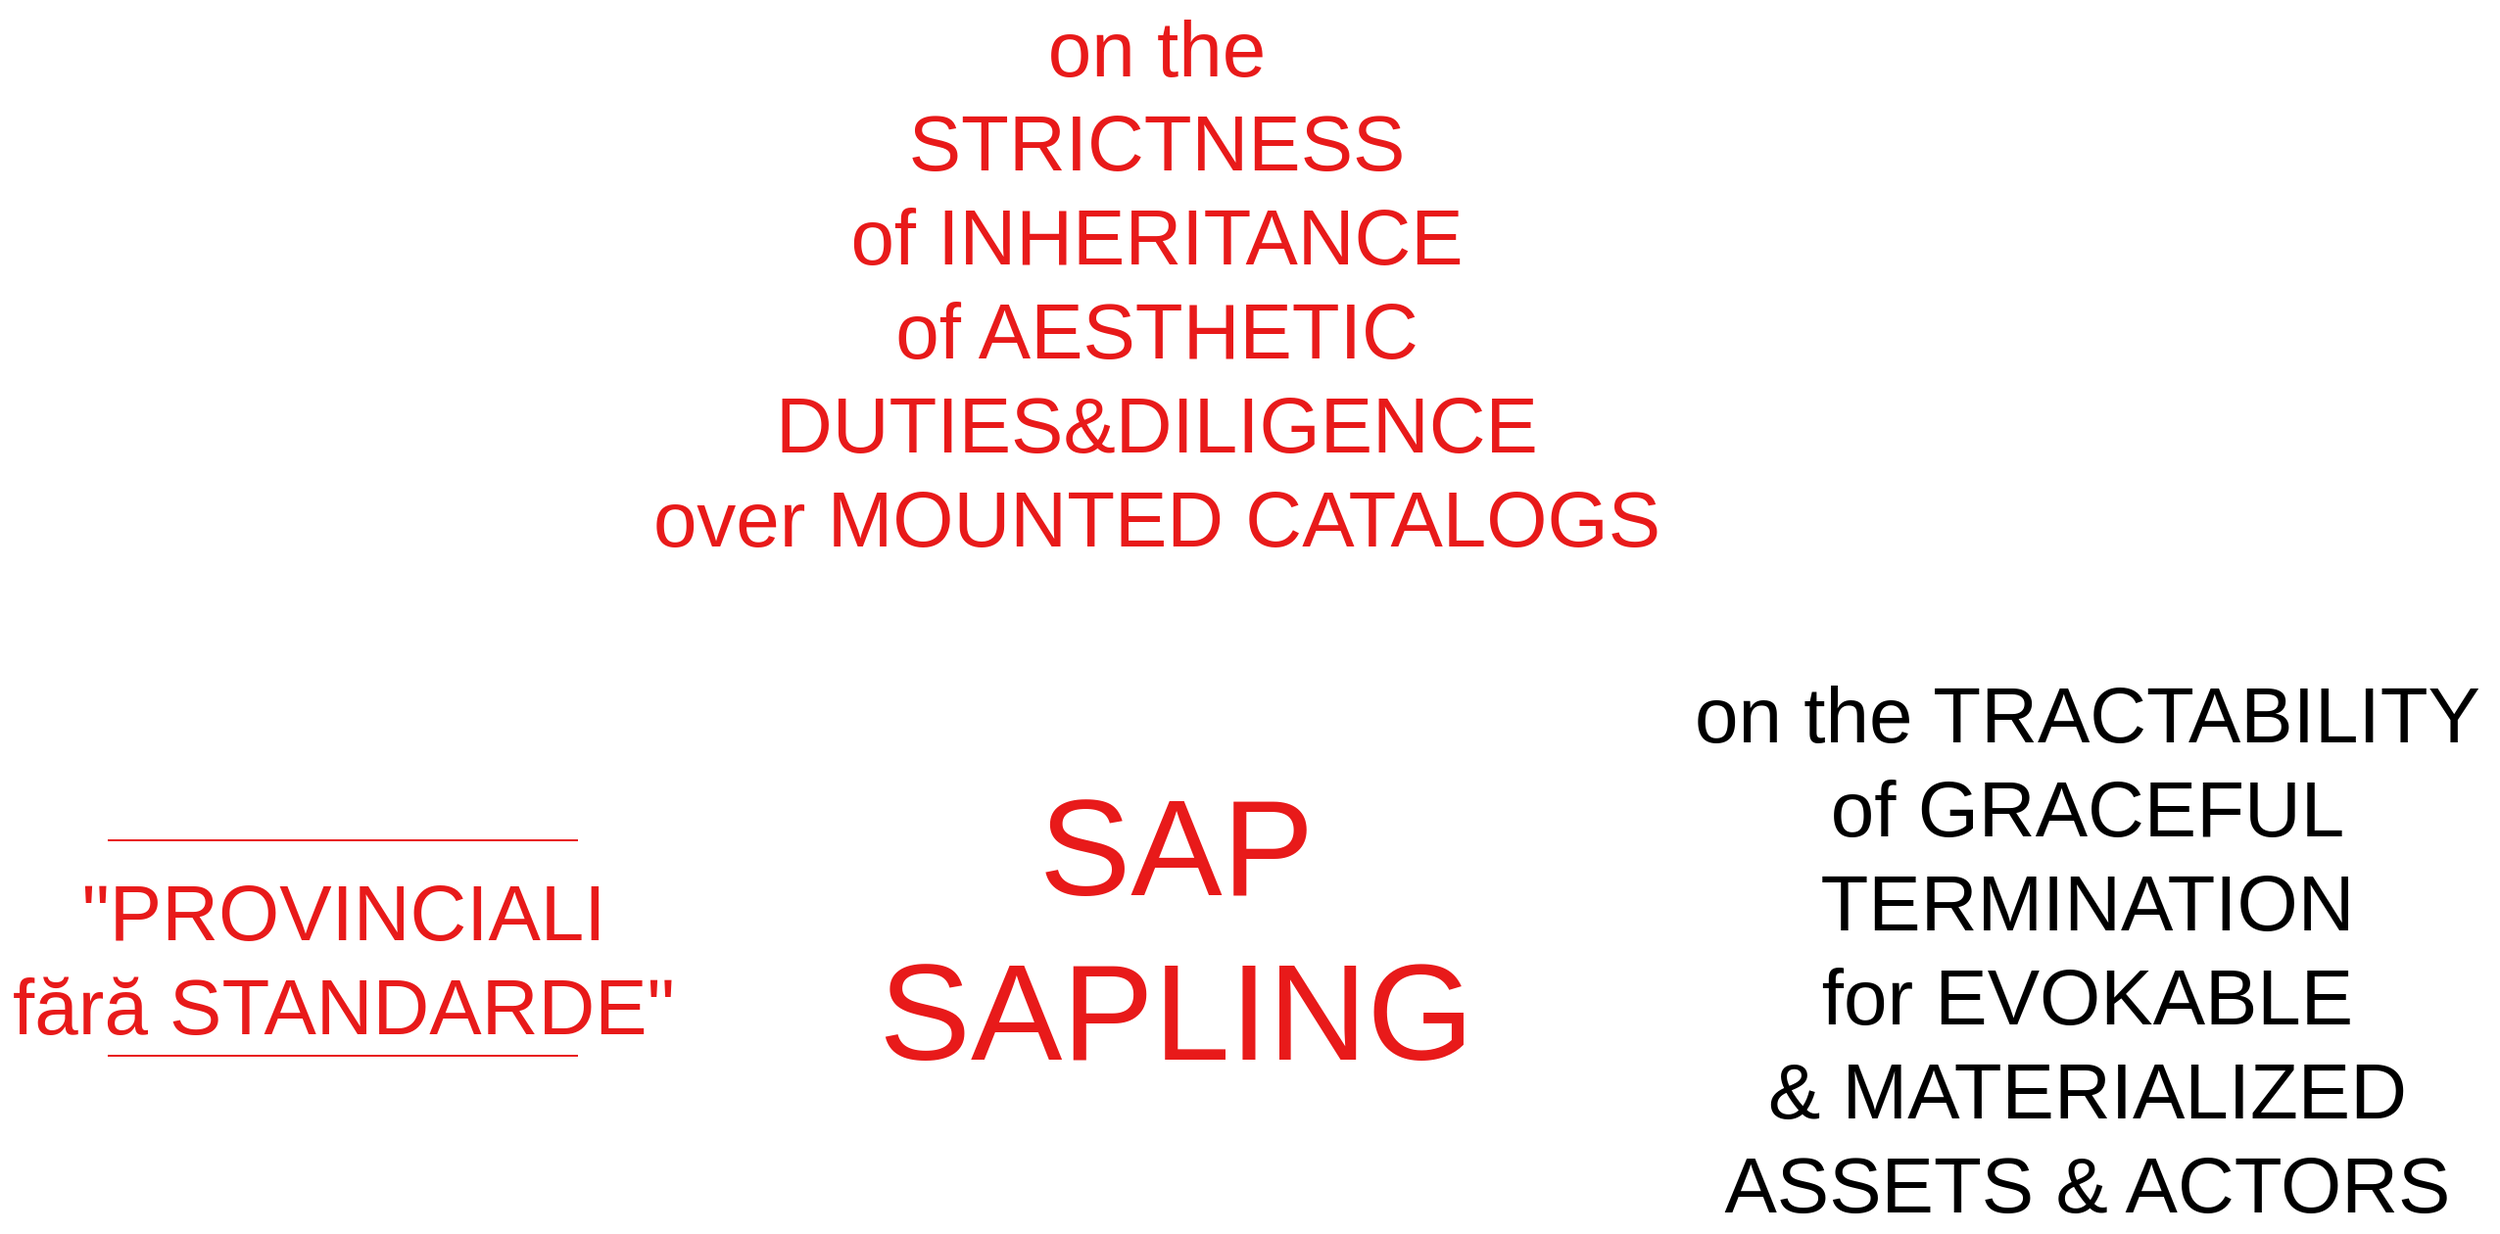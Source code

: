 <mxfile version="17.5.0" type="github">
  <diagram id="Ty37KJoh0qrMDO4vlUZ7" name="Page-1">
    <mxGraphModel dx="1489" dy="739" grid="1" gridSize="10" guides="1" tooltips="1" connect="1" arrows="1" fold="1" page="1" pageScale="1" pageWidth="850" pageHeight="1100" math="0" shadow="0">
      <root>
        <mxCell id="0" />
        <mxCell id="1" parent="0" />
        <mxCell id="Me4q6CeQ5JklDkPvo_PF-1" value="&lt;font style=&quot;font-size: 40px&quot; color=&quot;#e81a1a&quot;&gt;on the&lt;br&gt;STRICTNESS&lt;br&gt;of INHERITANCE&lt;br&gt;of AESTHETIC&lt;br&gt;DUTIES&amp;amp;DILIGENCE&lt;br&gt;over MOUNTED CATALOGS&lt;br&gt;&lt;/font&gt;" style="text;html=1;align=center;verticalAlign=middle;resizable=0;points=[];autosize=1;strokeColor=none;fillColor=none;" parent="1" vertex="1">
          <mxGeometry x="5" y="135" width="530" height="150" as="geometry" />
        </mxCell>
        <mxCell id="Me4q6CeQ5JklDkPvo_PF-3" value="&quot;PROVINCIALI&lt;br&gt;fără STANDARDE&quot;" style="text;html=1;align=center;verticalAlign=middle;resizable=0;points=[];autosize=1;strokeColor=none;fillColor=none;fontSize=40;fontColor=#E81A1A;" parent="1" vertex="1">
          <mxGeometry x="-320" y="505" width="350" height="100" as="geometry" />
        </mxCell>
        <mxCell id="Me4q6CeQ5JklDkPvo_PF-4" value="" style="endArrow=none;html=1;rounded=0;fontSize=40;fontColor=#E81A1A;strokeColor=#E81A1A;" parent="1" edge="1">
          <mxGeometry width="50" height="50" relative="1" as="geometry">
            <mxPoint x="-265" y="495" as="sourcePoint" />
            <mxPoint x="-25" y="495" as="targetPoint" />
          </mxGeometry>
        </mxCell>
        <mxCell id="Me4q6CeQ5JklDkPvo_PF-5" value="" style="endArrow=none;html=1;rounded=0;fontSize=40;fontColor=#E81A1A;strokeColor=#E81A1A;" parent="1" edge="1">
          <mxGeometry width="50" height="50" relative="1" as="geometry">
            <mxPoint x="-265" y="605" as="sourcePoint" />
            <mxPoint x="-25" y="605" as="targetPoint" />
          </mxGeometry>
        </mxCell>
        <mxCell id="Me4q6CeQ5JklDkPvo_PF-6" value="&lt;font color=&quot;#000000&quot;&gt;on the TRACTABILITY&lt;br&gt;of GRACEFUL&lt;br&gt;TERMINATION&lt;br&gt;for EVOKABLE&lt;br&gt;&amp;amp; MATERIALIZED&lt;br&gt;ASSETS &amp;amp; ACTORS&lt;/font&gt;" style="text;html=1;align=center;verticalAlign=middle;resizable=0;points=[];autosize=1;strokeColor=none;fillColor=none;fontSize=40;fontColor=#E81A1A;" parent="1" vertex="1">
          <mxGeometry x="535" y="405" width="420" height="290" as="geometry" />
        </mxCell>
        <mxCell id="Me4q6CeQ5JklDkPvo_PF-7" value="&lt;font color=&quot;#e81a1a&quot; style=&quot;font-size: 70px&quot;&gt;SAP&lt;br&gt;SAPLING&lt;br&gt;&lt;/font&gt;" style="text;html=1;align=center;verticalAlign=middle;resizable=0;points=[];autosize=1;strokeColor=none;fillColor=none;fontSize=40;fontColor=#000000;" parent="1" vertex="1">
          <mxGeometry x="120" y="480" width="320" height="120" as="geometry" />
        </mxCell>
      </root>
    </mxGraphModel>
  </diagram>
</mxfile>
